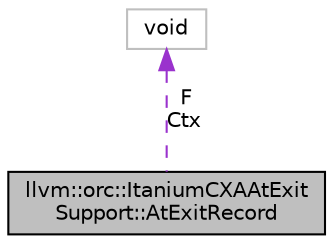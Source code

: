 digraph "llvm::orc::ItaniumCXAAtExitSupport::AtExitRecord"
{
 // LATEX_PDF_SIZE
  bgcolor="transparent";
  edge [fontname="Helvetica",fontsize="10",labelfontname="Helvetica",labelfontsize="10"];
  node [fontname="Helvetica",fontsize="10",shape=record];
  Node1 [label="llvm::orc::ItaniumCXAAtExit\lSupport::AtExitRecord",height=0.2,width=0.4,color="black", fillcolor="grey75", style="filled", fontcolor="black",tooltip=" "];
  Node2 -> Node1 [dir="back",color="darkorchid3",fontsize="10",style="dashed",label=" F\nCtx" ,fontname="Helvetica"];
  Node2 [label="void",height=0.2,width=0.4,color="grey75",tooltip=" "];
}
